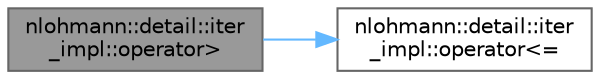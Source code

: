 digraph "nlohmann::detail::iter_impl::operator&gt;"
{
 // LATEX_PDF_SIZE
  bgcolor="transparent";
  edge [fontname=Helvetica,fontsize=10,labelfontname=Helvetica,labelfontsize=10];
  node [fontname=Helvetica,fontsize=10,shape=box,height=0.2,width=0.4];
  rankdir="LR";
  Node1 [label="nlohmann::detail::iter\l_impl::operator\>",height=0.2,width=0.4,color="gray40", fillcolor="grey60", style="filled", fontcolor="black",tooltip="comparison: greater than"];
  Node1 -> Node2 [color="steelblue1",style="solid"];
  Node2 [label="nlohmann::detail::iter\l_impl::operator\<=",height=0.2,width=0.4,color="grey40", fillcolor="white", style="filled",URL="$a02011.html#ac6f71b36d7c87e427d1fee83f2600fad",tooltip="comparison: less than or equal"];
}
